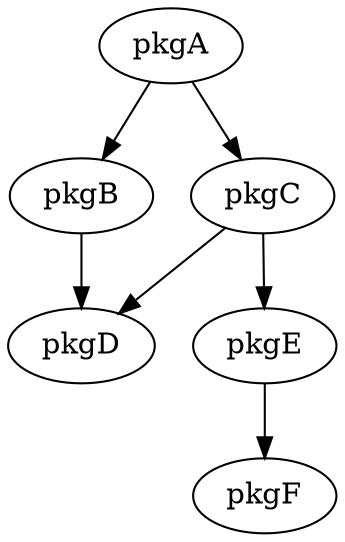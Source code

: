 digraph dependencies {
    "pkgA" -> "pkgB";
    "pkgA" -> "pkgC";
    "pkgB" -> "pkgD";
    "pkgC" -> "pkgE";
    "pkgC" -> "pkgD";
    "pkgE" -> "pkgF";
}